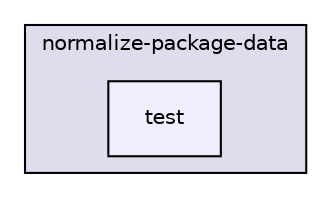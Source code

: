 digraph "gulp-src/node_modules/gulp-concat/node_modules/gulp-util/node_modules/dateformat/node_modules/meow/node_modules/normalize-package-data/test" {
  compound=true
  node [ fontsize="10", fontname="Helvetica"];
  edge [ labelfontsize="10", labelfontname="Helvetica"];
  subgraph clusterdir_c614708c4f35c1185b8a767079c7d5d2 {
    graph [ bgcolor="#ddddee", pencolor="black", label="normalize-package-data" fontname="Helvetica", fontsize="10", URL="dir_c614708c4f35c1185b8a767079c7d5d2.html"]
  dir_4f85dc9413f65e528a927d4cedcbc329 [shape=box, label="test", style="filled", fillcolor="#eeeeff", pencolor="black", URL="dir_4f85dc9413f65e528a927d4cedcbc329.html"];
  }
}
